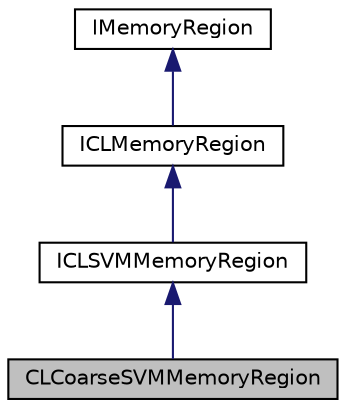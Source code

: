 digraph "CLCoarseSVMMemoryRegion"
{
 // LATEX_PDF_SIZE
  edge [fontname="Helvetica",fontsize="10",labelfontname="Helvetica",labelfontsize="10"];
  node [fontname="Helvetica",fontsize="10",shape=record];
  Node1 [label="CLCoarseSVMMemoryRegion",height=0.2,width=0.4,color="black", fillcolor="grey75", style="filled", fontcolor="black",tooltip="OpenCL coarse-grain SVM memory region implementation."];
  Node2 -> Node1 [dir="back",color="midnightblue",fontsize="10",style="solid",fontname="Helvetica"];
  Node2 [label="ICLSVMMemoryRegion",height=0.2,width=0.4,color="black", fillcolor="white", style="filled",URL="$classarm__compute_1_1_i_c_l_s_v_m_memory_region.xhtml",tooltip="OpenCL SVM memory region interface."];
  Node3 -> Node2 [dir="back",color="midnightblue",fontsize="10",style="solid",fontname="Helvetica"];
  Node3 [label="ICLMemoryRegion",height=0.2,width=0.4,color="black", fillcolor="white", style="filled",URL="$classarm__compute_1_1_i_c_l_memory_region.xhtml",tooltip="OpenCL memory region interface."];
  Node4 -> Node3 [dir="back",color="midnightblue",fontsize="10",style="solid",fontname="Helvetica"];
  Node4 [label="IMemoryRegion",height=0.2,width=0.4,color="black", fillcolor="white", style="filled",URL="$classarm__compute_1_1_i_memory_region.xhtml",tooltip="Memory region interface."];
}
